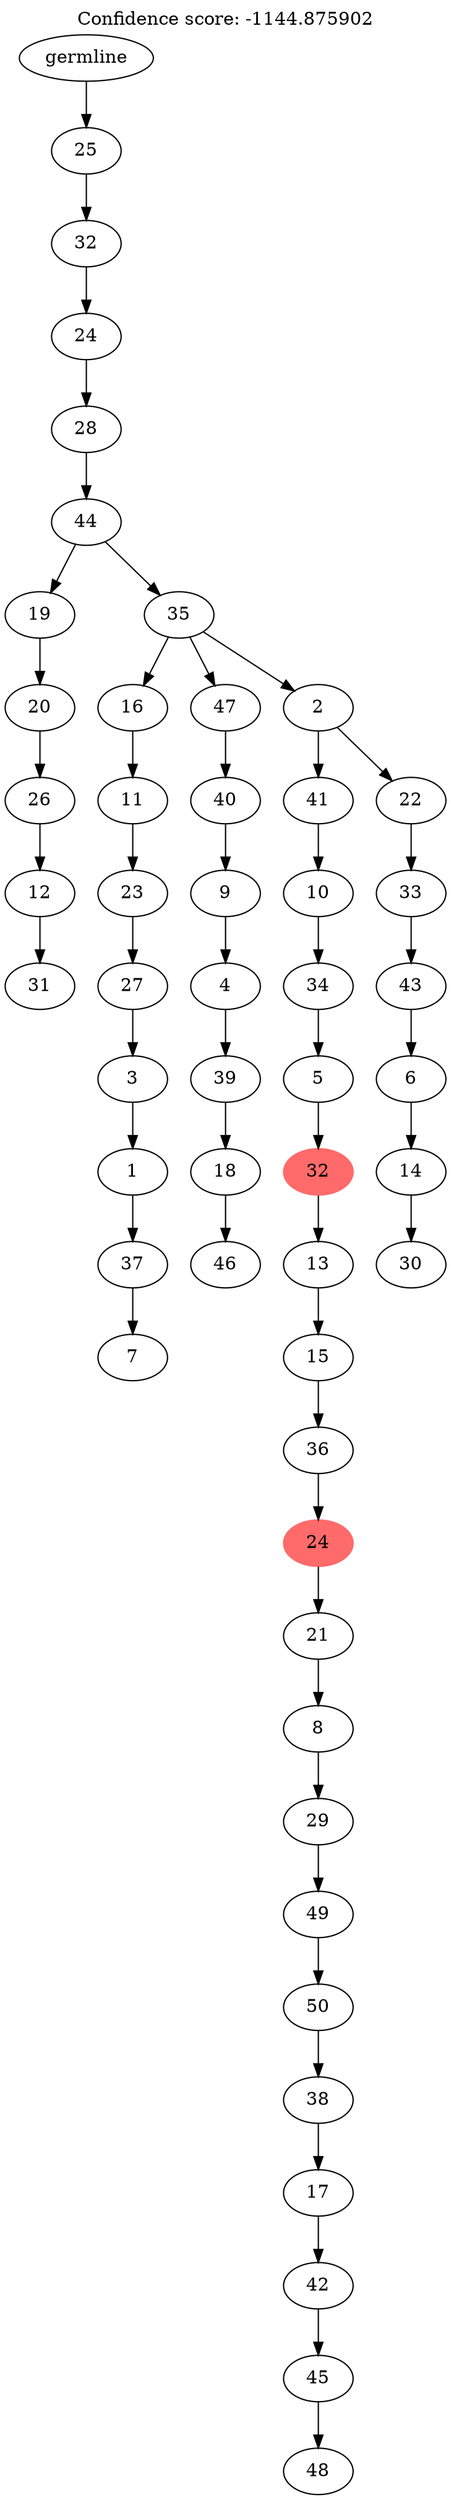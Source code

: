digraph g {
	"51" -> "52";
	"52" [label="31"];
	"50" -> "51";
	"51" [label="12"];
	"49" -> "50";
	"50" [label="26"];
	"48" -> "49";
	"49" [label="20"];
	"46" -> "47";
	"47" [label="7"];
	"45" -> "46";
	"46" [label="37"];
	"44" -> "45";
	"45" [label="1"];
	"43" -> "44";
	"44" [label="3"];
	"42" -> "43";
	"43" [label="27"];
	"41" -> "42";
	"42" [label="23"];
	"40" -> "41";
	"41" [label="11"];
	"38" -> "39";
	"39" [label="46"];
	"37" -> "38";
	"38" [label="18"];
	"36" -> "37";
	"37" [label="39"];
	"35" -> "36";
	"36" [label="4"];
	"34" -> "35";
	"35" [label="9"];
	"33" -> "34";
	"34" [label="40"];
	"31" -> "32";
	"32" [label="48"];
	"30" -> "31";
	"31" [label="45"];
	"29" -> "30";
	"30" [label="42"];
	"28" -> "29";
	"29" [label="17"];
	"27" -> "28";
	"28" [label="38"];
	"26" -> "27";
	"27" [label="50"];
	"25" -> "26";
	"26" [label="49"];
	"24" -> "25";
	"25" [label="29"];
	"23" -> "24";
	"24" [label="8"];
	"22" -> "23";
	"23" [label="21"];
	"21" -> "22";
	"22" [color=indianred1, style=filled, label="24"];
	"20" -> "21";
	"21" [label="36"];
	"19" -> "20";
	"20" [label="15"];
	"18" -> "19";
	"19" [label="13"];
	"17" -> "18";
	"18" [color=indianred1, style=filled, label="32"];
	"16" -> "17";
	"17" [label="5"];
	"15" -> "16";
	"16" [label="34"];
	"14" -> "15";
	"15" [label="10"];
	"12" -> "13";
	"13" [label="30"];
	"11" -> "12";
	"12" [label="14"];
	"10" -> "11";
	"11" [label="6"];
	"9" -> "10";
	"10" [label="43"];
	"8" -> "9";
	"9" [label="33"];
	"7" -> "8";
	"8" [label="22"];
	"7" -> "14";
	"14" [label="41"];
	"6" -> "7";
	"7" [label="2"];
	"6" -> "33";
	"33" [label="47"];
	"6" -> "40";
	"40" [label="16"];
	"5" -> "6";
	"6" [label="35"];
	"5" -> "48";
	"48" [label="19"];
	"4" -> "5";
	"5" [label="44"];
	"3" -> "4";
	"4" [label="28"];
	"2" -> "3";
	"3" [label="24"];
	"1" -> "2";
	"2" [label="32"];
	"0" -> "1";
	"1" [label="25"];
	"0" [label="germline"];
	labelloc="t";
	label="Confidence score: -1144.875902";
}
